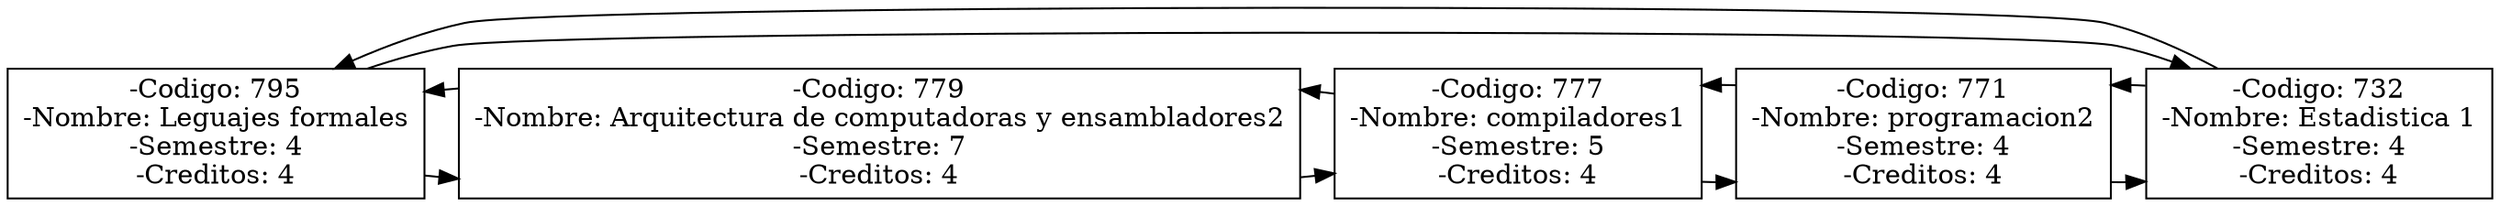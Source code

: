 digraph CURSOS {
node[shape = box,height=.1];

nodeLC_CURSO795[label = "-Codigo: 795
-Nombre: Leguajes formales
-Semestre: 4
-Creditos: 4",group=1];
nodeLC_CURSO779[label = "-Codigo: 779
-Nombre: Arquitectura de computadoras y ensambladores2
-Semestre: 7
-Creditos: 4",group=1];
nodeLC_CURSO777[label = "-Codigo: 777
-Nombre: compiladores1
-Semestre: 5
-Creditos: 4",group=1];
nodeLC_CURSO771[label = "-Codigo: 771
-Nombre: programacion2
-Semestre: 4
-Creditos: 4",group=1];
nodeLC_CURSO732[label = "-Codigo: 732
-Nombre: Estadistica 1
-Semestre: 4
-Creditos: 4",group=1];
{ rank = same;
nodeLC_CURSO795;
nodeLC_CURSO779;
nodeLC_CURSO777;
nodeLC_CURSO771;
nodeLC_CURSO732;
}
nodeLC_CURSO795 -> nodeLC_CURSO779;
nodeLC_CURSO795 -> nodeLC_CURSO732;
nodeLC_CURSO779 -> nodeLC_CURSO777;
nodeLC_CURSO779 -> nodeLC_CURSO795;
nodeLC_CURSO777 -> nodeLC_CURSO771;
nodeLC_CURSO777 -> nodeLC_CURSO779;
nodeLC_CURSO771 -> nodeLC_CURSO732;
nodeLC_CURSO771 -> nodeLC_CURSO777;
nodeLC_CURSO732 -> nodeLC_CURSO795;
nodeLC_CURSO732 -> nodeLC_CURSO771;
}